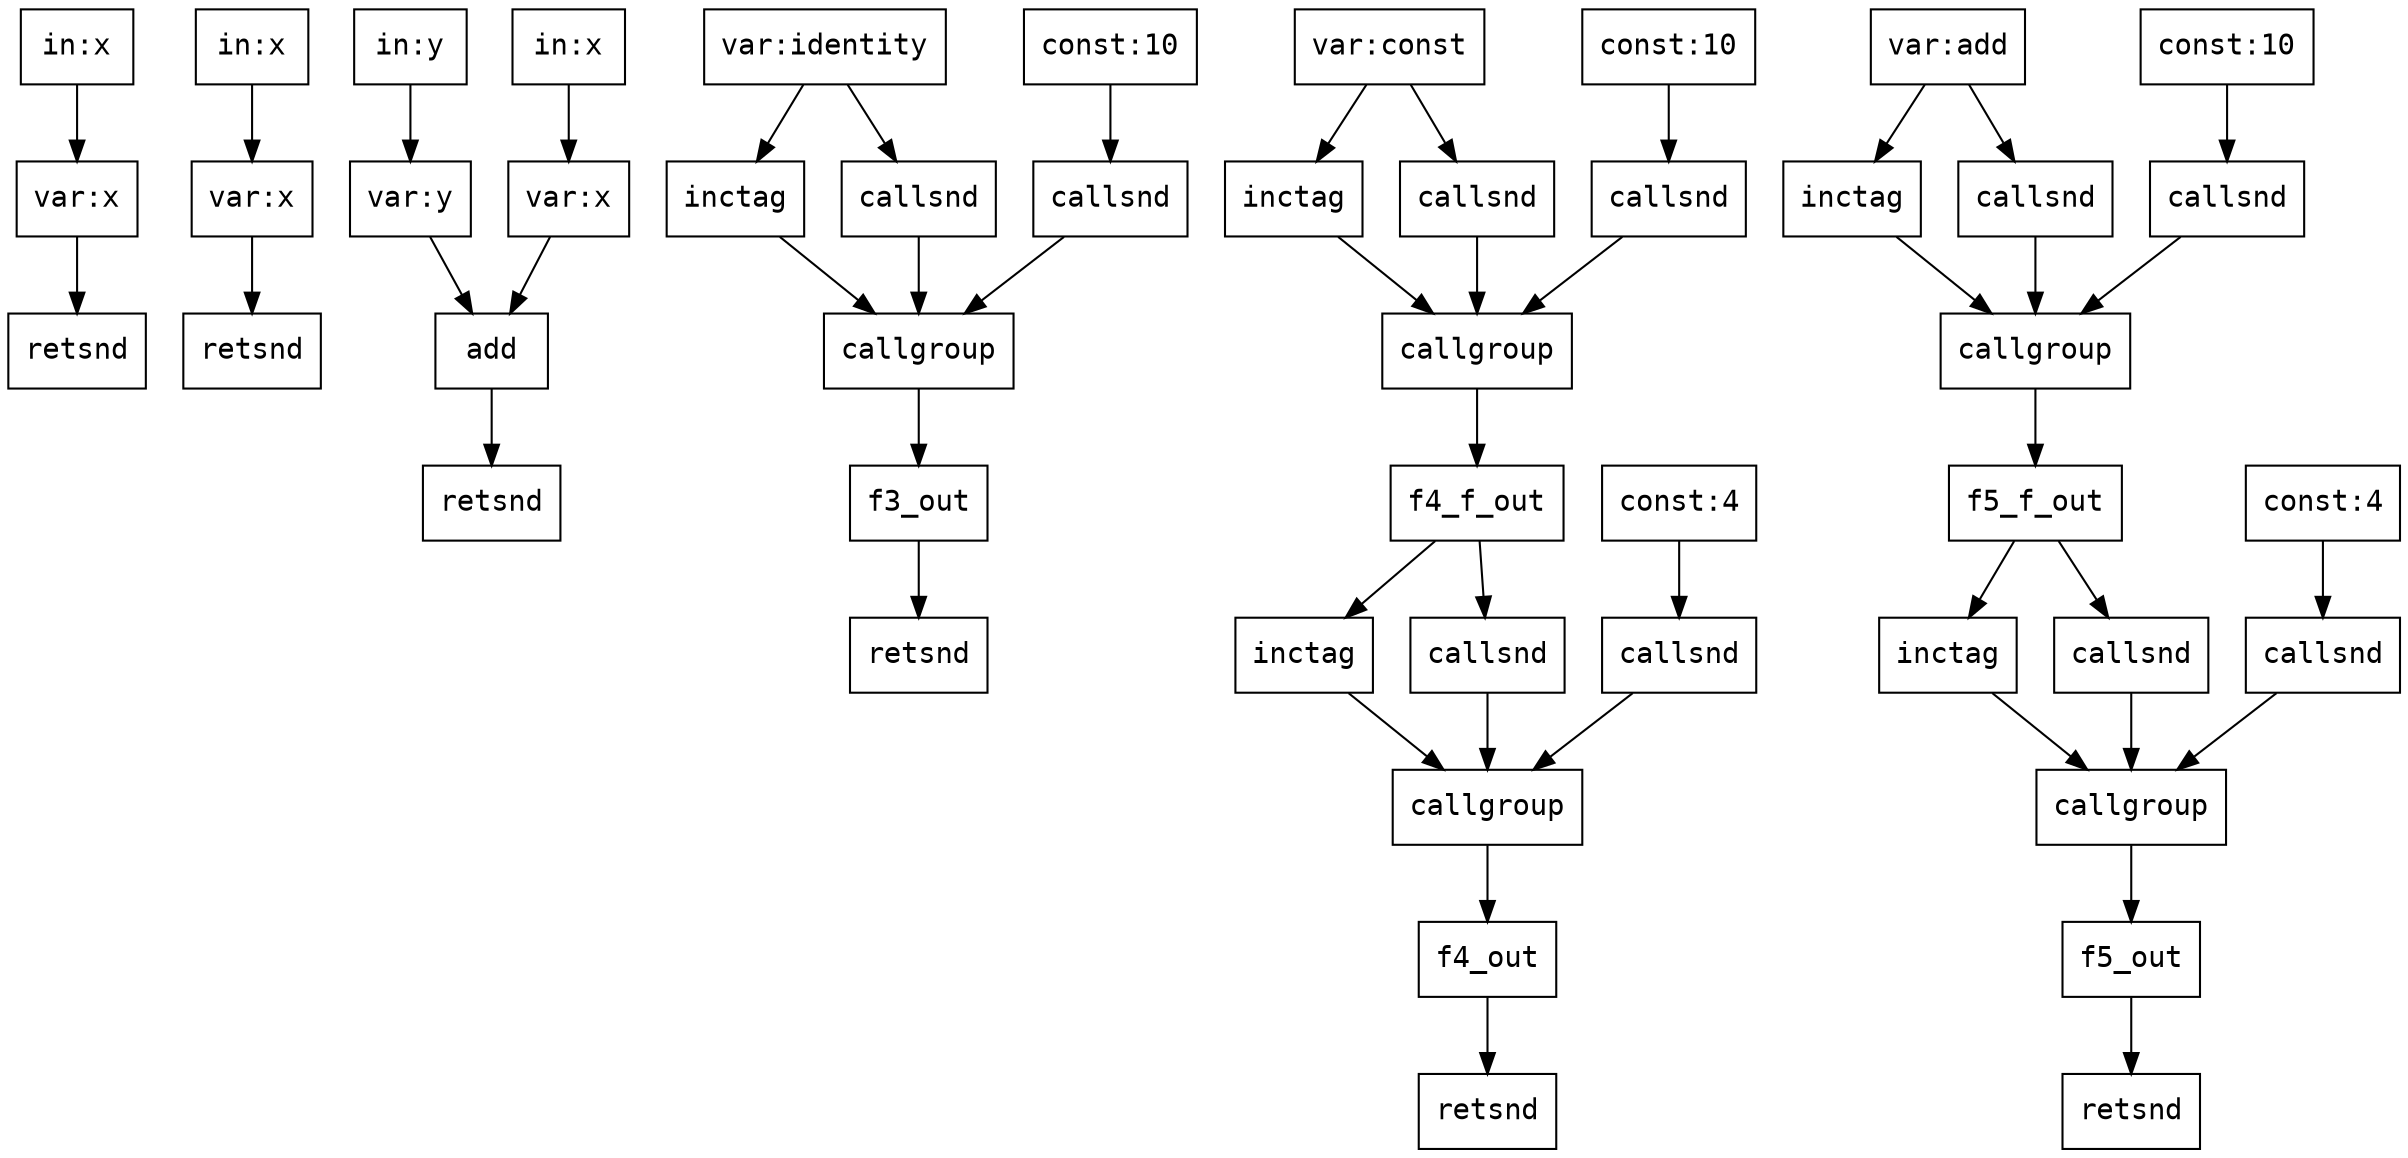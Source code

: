 digraph Dataflow {
  node [shape=record,fontname="Courier"];
  "f0_in_x" [label="in:x"];
  "f0_out" [label="var:x"];
  "f0_in_x" -> "f0_out";
  "f0_retsnd" [label="retsnd"];
  "f0_out" -> "f0_retsnd";
  "f1_in_x" [label="in:x"];
  "f1_out" [label="var:x"];
  "f1_in_x" -> "f1_out";
  "f1_retsnd" [label="retsnd"];
  "f1_out" -> "f1_retsnd";
  "f2_in_y" [label="in:y"];
  "f2_in_x" [label="in:x"];
  "f2_l_out" [label="var:x"];
  "f2_in_x" -> "f2_l_out";
  "f2_r_out" [label="var:y"];
  "f2_in_y" -> "f2_r_out";
  "f2_out" [label="add"];
  "f2_l_out" -> "f2_out";
  "f2_r_out" -> "f2_out";
  "f2_retsnd" [label="retsnd"];
  "f2_out" -> "f2_retsnd";
  "f3_f_out" [label="var:identity"];
  "f3_x_out" [label="const:10"];
  "f3_inctag" [label="inctag"];
  "f3_f_out" -> "f3_inctag";
  "f3_cg" [label="callgroup"];
  "f3_inctag" -> "f3_cg";
  "f3_cg_snd_fun" [label="callsnd"];
  "f3_f_out" -> "f3_cg_snd_fun";
  "f3_cg_snd_fun" -> "f3_cg";
  "f3_cg_snd_arg" [label="callsnd"];
  "f3_x_out" -> "f3_cg_snd_arg";
  "f3_cg_snd_arg" -> "f3_cg";
  "f3_cg" -> "f3_out";
  "f3_retsnd" [label="retsnd"];
  "f3_out" -> "f3_retsnd";
  "f4_f_f_out" [label="var:const"];
  "f4_f_x_out" [label="const:10"];
  "f4_f_inctag" [label="inctag"];
  "f4_f_f_out" -> "f4_f_inctag";
  "f4_f_cg" [label="callgroup"];
  "f4_f_inctag" -> "f4_f_cg";
  "f4_f_cg_snd_fun" [label="callsnd"];
  "f4_f_f_out" -> "f4_f_cg_snd_fun";
  "f4_f_cg_snd_fun" -> "f4_f_cg";
  "f4_f_cg_snd_arg" [label="callsnd"];
  "f4_f_x_out" -> "f4_f_cg_snd_arg";
  "f4_f_cg_snd_arg" -> "f4_f_cg";
  "f4_f_cg" -> "f4_f_out";
  "f4_x_out" [label="const:4"];
  "f4_inctag" [label="inctag"];
  "f4_f_out" -> "f4_inctag";
  "f4_cg" [label="callgroup"];
  "f4_inctag" -> "f4_cg";
  "f4_cg_snd_fun" [label="callsnd"];
  "f4_f_out" -> "f4_cg_snd_fun";
  "f4_cg_snd_fun" -> "f4_cg";
  "f4_cg_snd_arg" [label="callsnd"];
  "f4_x_out" -> "f4_cg_snd_arg";
  "f4_cg_snd_arg" -> "f4_cg";
  "f4_cg" -> "f4_out";
  "f4_retsnd" [label="retsnd"];
  "f4_out" -> "f4_retsnd";
  "f5_f_f_out" [label="var:add"];
  "f5_f_x_out" [label="const:10"];
  "f5_f_inctag" [label="inctag"];
  "f5_f_f_out" -> "f5_f_inctag";
  "f5_f_cg" [label="callgroup"];
  "f5_f_inctag" -> "f5_f_cg";
  "f5_f_cg_snd_fun" [label="callsnd"];
  "f5_f_f_out" -> "f5_f_cg_snd_fun";
  "f5_f_cg_snd_fun" -> "f5_f_cg";
  "f5_f_cg_snd_arg" [label="callsnd"];
  "f5_f_x_out" -> "f5_f_cg_snd_arg";
  "f5_f_cg_snd_arg" -> "f5_f_cg";
  "f5_f_cg" -> "f5_f_out";
  "f5_x_out" [label="const:4"];
  "f5_inctag" [label="inctag"];
  "f5_f_out" -> "f5_inctag";
  "f5_cg" [label="callgroup"];
  "f5_inctag" -> "f5_cg";
  "f5_cg_snd_fun" [label="callsnd"];
  "f5_f_out" -> "f5_cg_snd_fun";
  "f5_cg_snd_fun" -> "f5_cg";
  "f5_cg_snd_arg" [label="callsnd"];
  "f5_x_out" -> "f5_cg_snd_arg";
  "f5_cg_snd_arg" -> "f5_cg";
  "f5_cg" -> "f5_out";
  "f5_retsnd" [label="retsnd"];
  "f5_out" -> "f5_retsnd";
}
